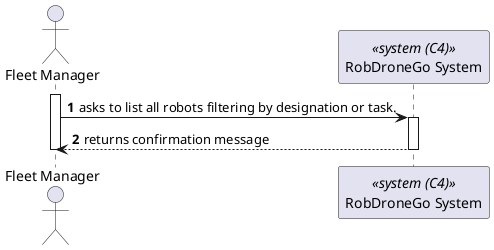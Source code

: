 @startuml process-view
autonumber

actor FM as "Fleet Manager"
participant SYS as "RobDroneGo System" <<system (C4)>>

activate FM

FM -> SYS : asks to list all robots filtering by designation or task.
activate SYS

FM <-- SYS : returns confirmation message
deactivate SYS

deactivate FM

@enduml


